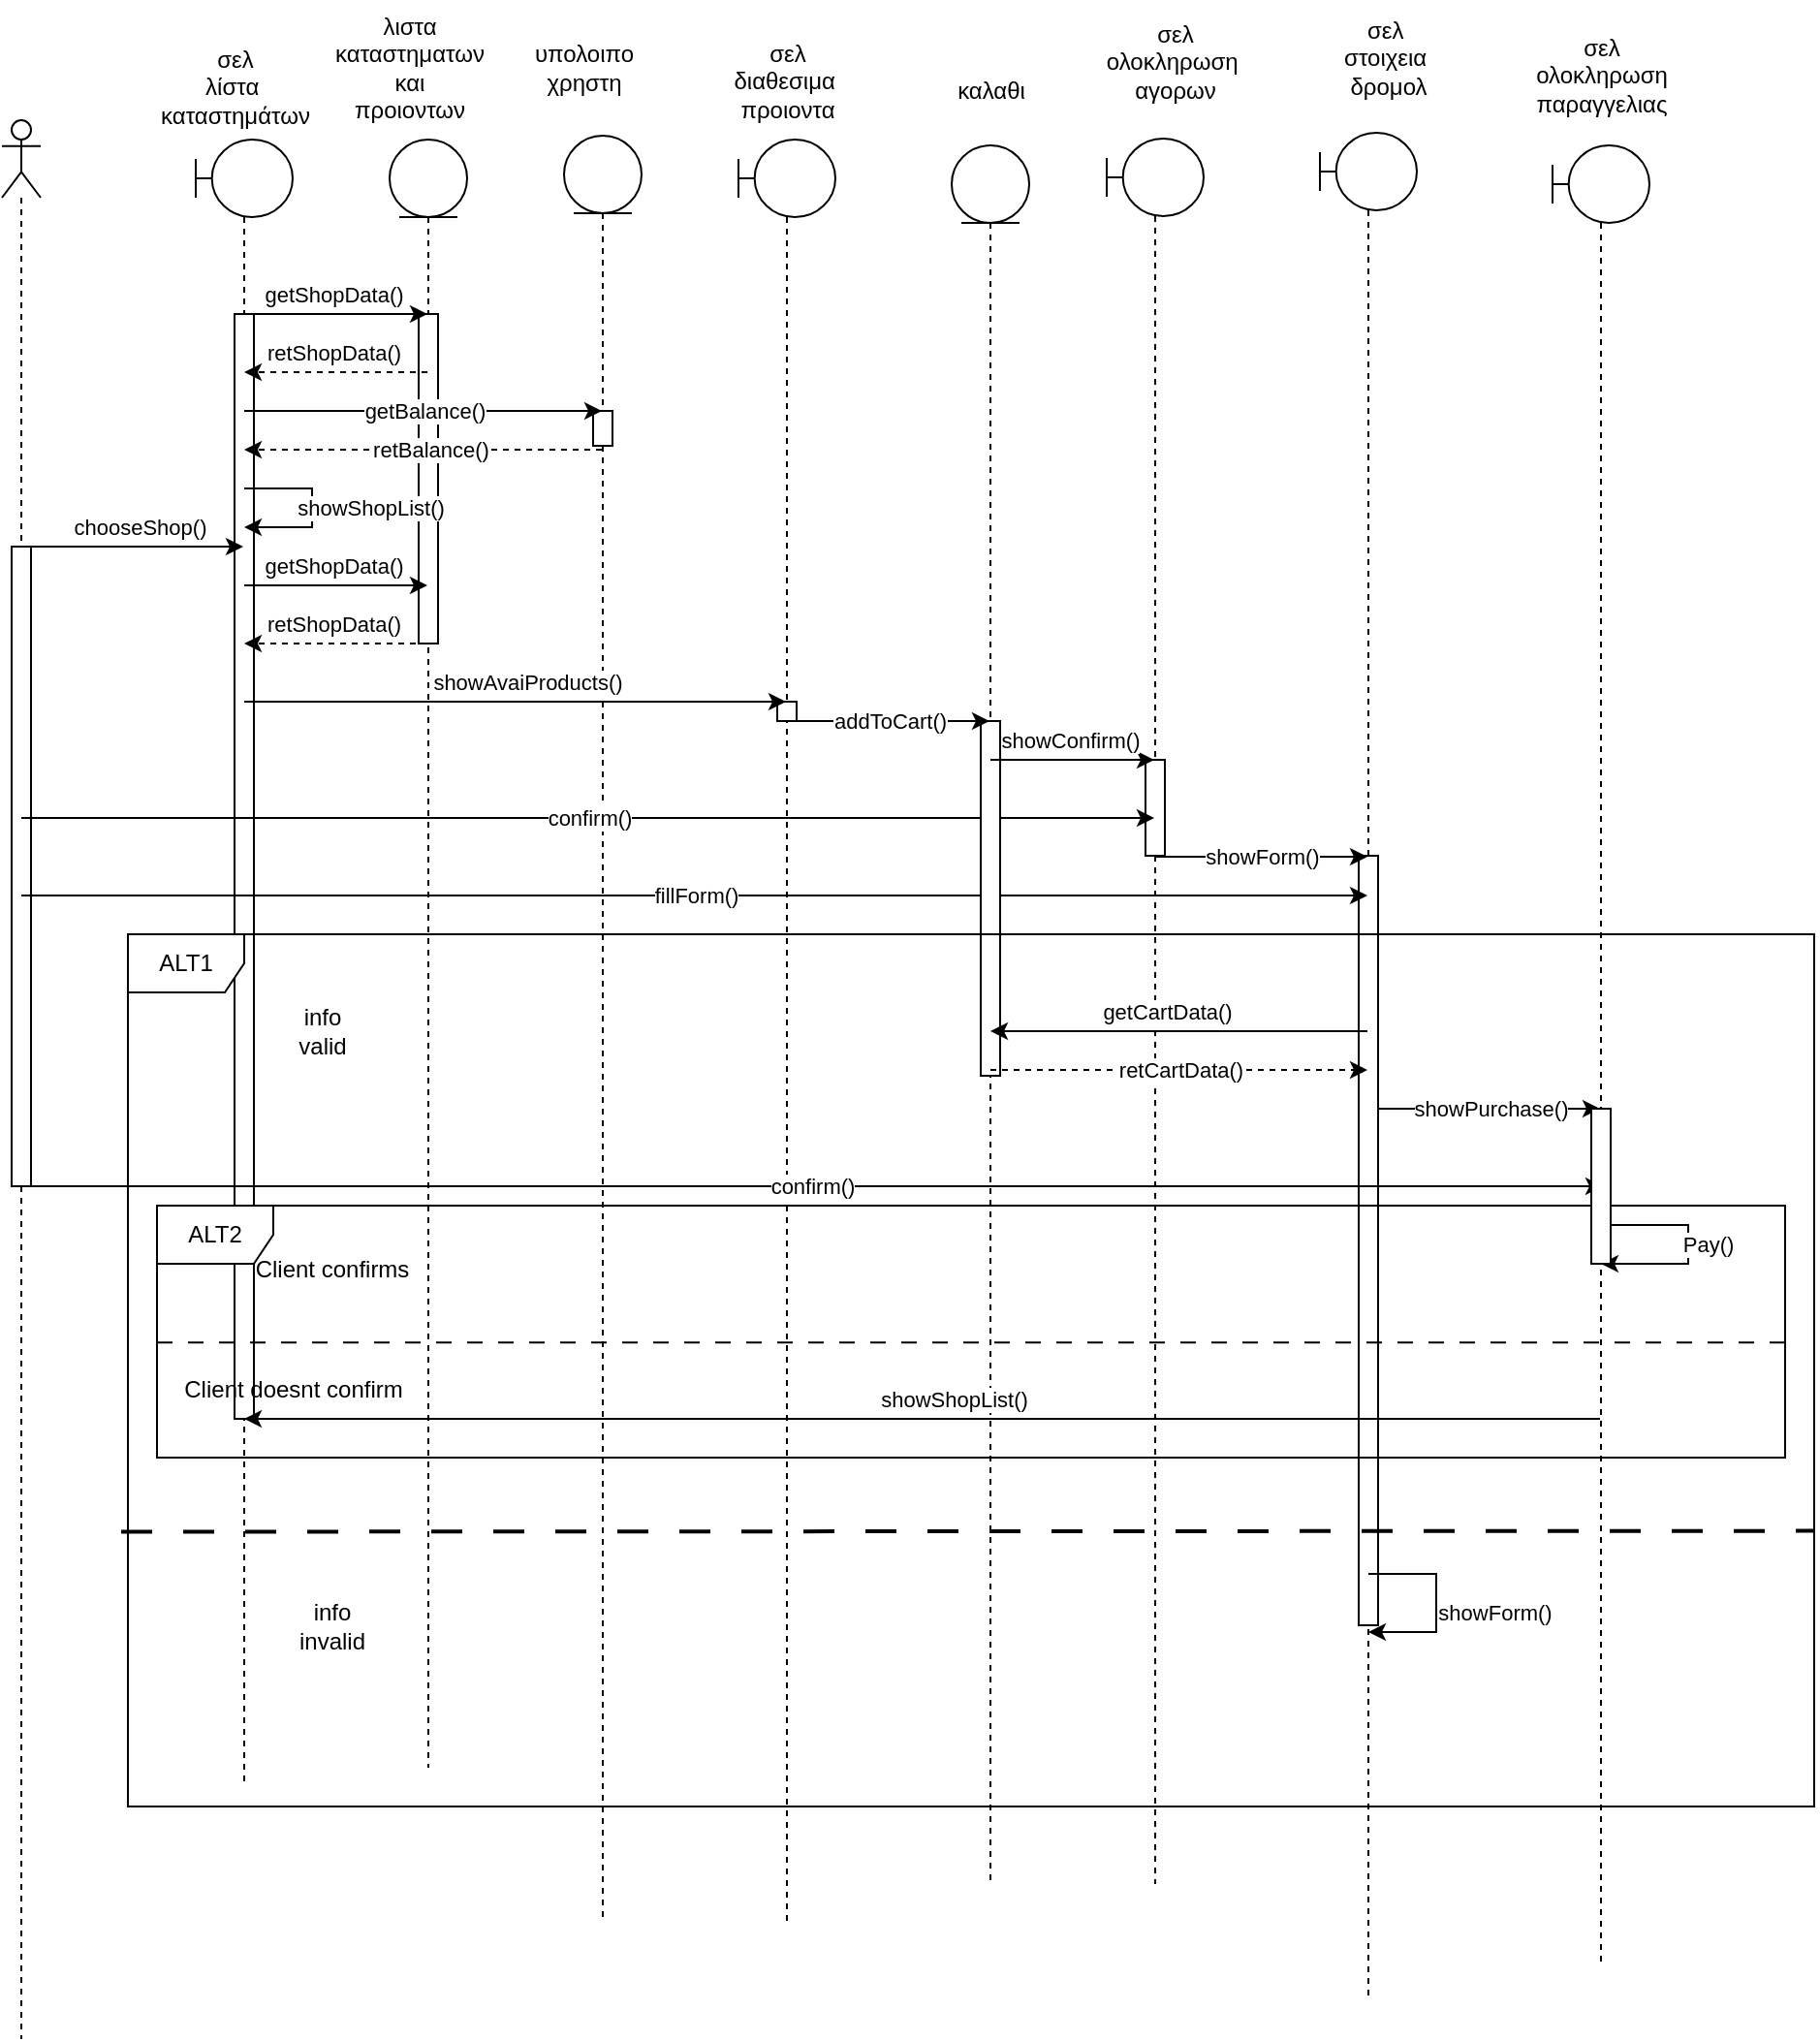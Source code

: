 <mxfile version="21.3.2" type="device">
  <diagram name="Σελίδα-1" id="HS7CzFAHFL2pYtwxHA1G">
    <mxGraphModel dx="1607" dy="2290" grid="1" gridSize="10" guides="1" tooltips="1" connect="1" arrows="1" fold="1" page="1" pageScale="1" pageWidth="1169" pageHeight="1654" math="0" shadow="0">
      <root>
        <mxCell id="0" />
        <mxCell id="1" parent="0" />
        <mxCell id="r8or9TRa4YRGoBzEQeFI-2" value="" style="shape=umlLifeline;perimeter=lifelinePerimeter;whiteSpace=wrap;html=1;container=1;dropTarget=0;collapsible=0;recursiveResize=0;outlineConnect=0;portConstraint=eastwest;newEdgeStyle={&quot;edgeStyle&quot;:&quot;elbowEdgeStyle&quot;,&quot;elbow&quot;:&quot;vertical&quot;,&quot;curved&quot;:0,&quot;rounded&quot;:0};participant=umlBoundary;" vertex="1" parent="1">
          <mxGeometry x="840" y="63" width="50" height="937" as="geometry" />
        </mxCell>
        <mxCell id="r8or9TRa4YRGoBzEQeFI-3" value="" style="shape=umlLifeline;perimeter=lifelinePerimeter;whiteSpace=wrap;html=1;container=1;dropTarget=0;collapsible=0;recursiveResize=0;outlineConnect=0;portConstraint=eastwest;newEdgeStyle={&quot;edgeStyle&quot;:&quot;elbowEdgeStyle&quot;,&quot;elbow&quot;:&quot;vertical&quot;,&quot;curved&quot;:0,&quot;rounded&quot;:0};participant=umlBoundary;" vertex="1" parent="1">
          <mxGeometry x="720" y="56.5" width="50" height="963.5" as="geometry" />
        </mxCell>
        <mxCell id="r8or9TRa4YRGoBzEQeFI-68" value="" style="html=1;points=[];perimeter=orthogonalPerimeter;outlineConnect=0;targetShapes=umlLifeline;portConstraint=eastwest;newEdgeStyle={&quot;edgeStyle&quot;:&quot;elbowEdgeStyle&quot;,&quot;elbow&quot;:&quot;vertical&quot;,&quot;curved&quot;:0,&quot;rounded&quot;:0};" vertex="1" parent="r8or9TRa4YRGoBzEQeFI-3">
          <mxGeometry x="20" y="373" width="10" height="397" as="geometry" />
        </mxCell>
        <mxCell id="r8or9TRa4YRGoBzEQeFI-4" value="" style="shape=umlLifeline;perimeter=lifelinePerimeter;whiteSpace=wrap;html=1;container=1;dropTarget=0;collapsible=0;recursiveResize=0;outlineConnect=0;portConstraint=eastwest;newEdgeStyle={&quot;edgeStyle&quot;:&quot;elbowEdgeStyle&quot;,&quot;elbow&quot;:&quot;vertical&quot;,&quot;curved&quot;:0,&quot;rounded&quot;:0};participant=umlBoundary;" vertex="1" parent="1">
          <mxGeometry x="610" y="59.5" width="50" height="900.5" as="geometry" />
        </mxCell>
        <mxCell id="r8or9TRa4YRGoBzEQeFI-67" value="" style="html=1;points=[];perimeter=orthogonalPerimeter;outlineConnect=0;targetShapes=umlLifeline;portConstraint=eastwest;newEdgeStyle={&quot;edgeStyle&quot;:&quot;elbowEdgeStyle&quot;,&quot;elbow&quot;:&quot;vertical&quot;,&quot;curved&quot;:0,&quot;rounded&quot;:0};" vertex="1" parent="r8or9TRa4YRGoBzEQeFI-4">
          <mxGeometry x="20" y="320.5" width="10" height="49.5" as="geometry" />
        </mxCell>
        <mxCell id="r8or9TRa4YRGoBzEQeFI-5" value="" style="shape=umlLifeline;perimeter=lifelinePerimeter;whiteSpace=wrap;html=1;container=1;dropTarget=0;collapsible=0;recursiveResize=0;outlineConnect=0;portConstraint=eastwest;newEdgeStyle={&quot;edgeStyle&quot;:&quot;elbowEdgeStyle&quot;,&quot;elbow&quot;:&quot;vertical&quot;,&quot;curved&quot;:0,&quot;rounded&quot;:0};participant=umlBoundary;" vertex="1" parent="1">
          <mxGeometry x="420" y="60" width="50" height="920" as="geometry" />
        </mxCell>
        <mxCell id="r8or9TRa4YRGoBzEQeFI-65" value="" style="html=1;points=[];perimeter=orthogonalPerimeter;outlineConnect=0;targetShapes=umlLifeline;portConstraint=eastwest;newEdgeStyle={&quot;edgeStyle&quot;:&quot;elbowEdgeStyle&quot;,&quot;elbow&quot;:&quot;vertical&quot;,&quot;curved&quot;:0,&quot;rounded&quot;:0};" vertex="1" parent="r8or9TRa4YRGoBzEQeFI-5">
          <mxGeometry x="20" y="290" width="10" height="10" as="geometry" />
        </mxCell>
        <mxCell id="r8or9TRa4YRGoBzEQeFI-6" value="" style="shape=umlLifeline;perimeter=lifelinePerimeter;whiteSpace=wrap;html=1;container=1;dropTarget=0;collapsible=0;recursiveResize=0;outlineConnect=0;portConstraint=eastwest;newEdgeStyle={&quot;edgeStyle&quot;:&quot;elbowEdgeStyle&quot;,&quot;elbow&quot;:&quot;vertical&quot;,&quot;curved&quot;:0,&quot;rounded&quot;:0};participant=umlBoundary;" vertex="1" parent="1">
          <mxGeometry x="140" y="60" width="50" height="850" as="geometry" />
        </mxCell>
        <mxCell id="r8or9TRa4YRGoBzEQeFI-62" value="" style="html=1;points=[];perimeter=orthogonalPerimeter;outlineConnect=0;targetShapes=umlLifeline;portConstraint=eastwest;newEdgeStyle={&quot;edgeStyle&quot;:&quot;elbowEdgeStyle&quot;,&quot;elbow&quot;:&quot;vertical&quot;,&quot;curved&quot;:0,&quot;rounded&quot;:0};" vertex="1" parent="r8or9TRa4YRGoBzEQeFI-6">
          <mxGeometry x="20" y="90" width="10" height="570" as="geometry" />
        </mxCell>
        <mxCell id="r8or9TRa4YRGoBzEQeFI-7" value="σελ&lt;br&gt;λίστα&amp;nbsp;&lt;br&gt;καταστημάτων" style="text;html=1;align=center;verticalAlign=middle;resizable=0;points=[];autosize=1;strokeColor=none;fillColor=none;" vertex="1" parent="1">
          <mxGeometry x="110" y="3" width="100" height="60" as="geometry" />
        </mxCell>
        <mxCell id="r8or9TRa4YRGoBzEQeFI-8" value="σελ&lt;br&gt;διαθεσιμα&amp;nbsp;&lt;br&gt;προιοντα" style="text;html=1;align=center;verticalAlign=middle;resizable=0;points=[];autosize=1;strokeColor=none;fillColor=none;" vertex="1" parent="1">
          <mxGeometry x="405" width="80" height="60" as="geometry" />
        </mxCell>
        <mxCell id="r8or9TRa4YRGoBzEQeFI-9" value="" style="shape=umlLifeline;perimeter=lifelinePerimeter;whiteSpace=wrap;html=1;container=1;dropTarget=0;collapsible=0;recursiveResize=0;outlineConnect=0;portConstraint=eastwest;newEdgeStyle={&quot;edgeStyle&quot;:&quot;elbowEdgeStyle&quot;,&quot;elbow&quot;:&quot;vertical&quot;,&quot;curved&quot;:0,&quot;rounded&quot;:0};participant=umlEntity;" vertex="1" parent="1">
          <mxGeometry x="240" y="60" width="40" height="840" as="geometry" />
        </mxCell>
        <mxCell id="r8or9TRa4YRGoBzEQeFI-63" value="" style="html=1;points=[];perimeter=orthogonalPerimeter;outlineConnect=0;targetShapes=umlLifeline;portConstraint=eastwest;newEdgeStyle={&quot;edgeStyle&quot;:&quot;elbowEdgeStyle&quot;,&quot;elbow&quot;:&quot;vertical&quot;,&quot;curved&quot;:0,&quot;rounded&quot;:0};" vertex="1" parent="r8or9TRa4YRGoBzEQeFI-9">
          <mxGeometry x="15" y="90" width="10" height="170" as="geometry" />
        </mxCell>
        <mxCell id="r8or9TRa4YRGoBzEQeFI-10" value="λιστα&lt;br&gt;καταστηματων&lt;br&gt;και&lt;br&gt;προιοντων" style="text;html=1;align=center;verticalAlign=middle;resizable=0;points=[];autosize=1;strokeColor=none;fillColor=none;" vertex="1" parent="1">
          <mxGeometry x="200" y="-12" width="100" height="70" as="geometry" />
        </mxCell>
        <mxCell id="r8or9TRa4YRGoBzEQeFI-11" value="" style="shape=umlLifeline;perimeter=lifelinePerimeter;whiteSpace=wrap;html=1;container=1;dropTarget=0;collapsible=0;recursiveResize=0;outlineConnect=0;portConstraint=eastwest;newEdgeStyle={&quot;edgeStyle&quot;:&quot;elbowEdgeStyle&quot;,&quot;elbow&quot;:&quot;vertical&quot;,&quot;curved&quot;:0,&quot;rounded&quot;:0};participant=umlEntity;" vertex="1" parent="1">
          <mxGeometry x="330" y="58" width="40" height="922" as="geometry" />
        </mxCell>
        <mxCell id="r8or9TRa4YRGoBzEQeFI-64" value="" style="html=1;points=[];perimeter=orthogonalPerimeter;outlineConnect=0;targetShapes=umlLifeline;portConstraint=eastwest;newEdgeStyle={&quot;edgeStyle&quot;:&quot;elbowEdgeStyle&quot;,&quot;elbow&quot;:&quot;vertical&quot;,&quot;curved&quot;:0,&quot;rounded&quot;:0};" vertex="1" parent="r8or9TRa4YRGoBzEQeFI-11">
          <mxGeometry x="15" y="142" width="10" height="18" as="geometry" />
        </mxCell>
        <mxCell id="r8or9TRa4YRGoBzEQeFI-12" value="" style="shape=umlLifeline;perimeter=lifelinePerimeter;whiteSpace=wrap;html=1;container=1;dropTarget=0;collapsible=0;recursiveResize=0;outlineConnect=0;portConstraint=eastwest;newEdgeStyle={&quot;edgeStyle&quot;:&quot;elbowEdgeStyle&quot;,&quot;elbow&quot;:&quot;vertical&quot;,&quot;curved&quot;:0,&quot;rounded&quot;:0};participant=umlActor;" vertex="1" parent="1">
          <mxGeometry x="40" y="50" width="20" height="990" as="geometry" />
        </mxCell>
        <mxCell id="r8or9TRa4YRGoBzEQeFI-61" value="" style="html=1;points=[];perimeter=orthogonalPerimeter;outlineConnect=0;targetShapes=umlLifeline;portConstraint=eastwest;newEdgeStyle={&quot;edgeStyle&quot;:&quot;elbowEdgeStyle&quot;,&quot;elbow&quot;:&quot;vertical&quot;,&quot;curved&quot;:0,&quot;rounded&quot;:0};" vertex="1" parent="r8or9TRa4YRGoBzEQeFI-12">
          <mxGeometry x="5" y="220" width="10" height="330" as="geometry" />
        </mxCell>
        <mxCell id="r8or9TRa4YRGoBzEQeFI-14" value="getShopData()" style="endArrow=classic;html=1;rounded=0;" edge="1" parent="1" source="r8or9TRa4YRGoBzEQeFI-6" target="r8or9TRa4YRGoBzEQeFI-9">
          <mxGeometry x="-0.04" y="10" width="50" height="50" relative="1" as="geometry">
            <mxPoint x="210" y="260" as="sourcePoint" />
            <mxPoint x="260" y="210" as="targetPoint" />
            <Array as="points">
              <mxPoint x="230" y="150" />
            </Array>
            <mxPoint as="offset" />
          </mxGeometry>
        </mxCell>
        <mxCell id="r8or9TRa4YRGoBzEQeFI-15" value="retShopData()" style="endArrow=classic;html=1;rounded=0;dashed=1;" edge="1" parent="1" source="r8or9TRa4YRGoBzEQeFI-9" target="r8or9TRa4YRGoBzEQeFI-6">
          <mxGeometry x="0.04" y="-10" width="50" height="50" relative="1" as="geometry">
            <mxPoint x="210" y="260" as="sourcePoint" />
            <mxPoint x="260" y="210" as="targetPoint" />
            <Array as="points">
              <mxPoint x="210" y="180" />
            </Array>
            <mxPoint as="offset" />
          </mxGeometry>
        </mxCell>
        <mxCell id="r8or9TRa4YRGoBzEQeFI-18" value="chooseShop()" style="endArrow=classic;html=1;rounded=0;" edge="1" parent="1" source="r8or9TRa4YRGoBzEQeFI-12" target="r8or9TRa4YRGoBzEQeFI-6">
          <mxGeometry x="0.054" y="10" width="50" height="50" relative="1" as="geometry">
            <mxPoint x="210" y="260" as="sourcePoint" />
            <mxPoint x="260" y="210" as="targetPoint" />
            <Array as="points">
              <mxPoint x="130" y="270" />
            </Array>
            <mxPoint as="offset" />
          </mxGeometry>
        </mxCell>
        <mxCell id="r8or9TRa4YRGoBzEQeFI-19" value="υπολοιπο&lt;br&gt;χρηστη" style="text;html=1;align=center;verticalAlign=middle;resizable=0;points=[];autosize=1;strokeColor=none;fillColor=none;" vertex="1" parent="1">
          <mxGeometry x="305" y="3" width="70" height="40" as="geometry" />
        </mxCell>
        <mxCell id="r8or9TRa4YRGoBzEQeFI-20" value="getShopData()" style="endArrow=classic;html=1;rounded=0;" edge="1" parent="1" source="r8or9TRa4YRGoBzEQeFI-6" target="r8or9TRa4YRGoBzEQeFI-9">
          <mxGeometry x="-0.04" y="10" width="50" height="50" relative="1" as="geometry">
            <mxPoint x="200" y="260" as="sourcePoint" />
            <mxPoint x="250" y="210" as="targetPoint" />
            <Array as="points">
              <mxPoint x="220" y="290" />
            </Array>
            <mxPoint as="offset" />
          </mxGeometry>
        </mxCell>
        <mxCell id="r8or9TRa4YRGoBzEQeFI-22" value="showAvaiProducts()" style="endArrow=classic;html=1;rounded=0;" edge="1" parent="1" source="r8or9TRa4YRGoBzEQeFI-6" target="r8or9TRa4YRGoBzEQeFI-5">
          <mxGeometry x="0.04" y="10" width="50" height="50" relative="1" as="geometry">
            <mxPoint x="200" y="260" as="sourcePoint" />
            <mxPoint x="250" y="210" as="targetPoint" />
            <Array as="points">
              <mxPoint x="310" y="350" />
            </Array>
            <mxPoint as="offset" />
          </mxGeometry>
        </mxCell>
        <mxCell id="r8or9TRa4YRGoBzEQeFI-24" value="confirm()" style="endArrow=classic;html=1;rounded=0;" edge="1" parent="1" source="r8or9TRa4YRGoBzEQeFI-12" target="r8or9TRa4YRGoBzEQeFI-4">
          <mxGeometry width="50" height="50" relative="1" as="geometry">
            <mxPoint x="330" y="260" as="sourcePoint" />
            <mxPoint x="380" y="210" as="targetPoint" />
            <Array as="points">
              <mxPoint x="470" y="410" />
            </Array>
          </mxGeometry>
        </mxCell>
        <mxCell id="r8or9TRa4YRGoBzEQeFI-25" value="σελ&lt;br&gt;ολοκληρωση&amp;nbsp;&lt;br&gt;αγορων" style="text;html=1;align=center;verticalAlign=middle;resizable=0;points=[];autosize=1;strokeColor=none;fillColor=none;" vertex="1" parent="1">
          <mxGeometry x="600" y="-10" width="90" height="60" as="geometry" />
        </mxCell>
        <mxCell id="r8or9TRa4YRGoBzEQeFI-26" value="σελ&amp;nbsp;&lt;br&gt;στοιχεια&amp;nbsp;&lt;br&gt;δρομολ" style="text;html=1;align=center;verticalAlign=middle;resizable=0;points=[];autosize=1;strokeColor=none;fillColor=none;" vertex="1" parent="1">
          <mxGeometry x="720" y="-12" width="70" height="60" as="geometry" />
        </mxCell>
        <mxCell id="r8or9TRa4YRGoBzEQeFI-28" value="fillForm()" style="endArrow=classic;html=1;rounded=0;" edge="1" parent="1" source="r8or9TRa4YRGoBzEQeFI-12" target="r8or9TRa4YRGoBzEQeFI-3">
          <mxGeometry width="50" height="50" relative="1" as="geometry">
            <mxPoint x="350" y="380" as="sourcePoint" />
            <mxPoint x="400" y="330" as="targetPoint" />
            <Array as="points">
              <mxPoint x="360" y="450" />
            </Array>
          </mxGeometry>
        </mxCell>
        <mxCell id="r8or9TRa4YRGoBzEQeFI-32" value="" style="shape=umlLifeline;perimeter=lifelinePerimeter;whiteSpace=wrap;html=1;container=1;dropTarget=0;collapsible=0;recursiveResize=0;outlineConnect=0;portConstraint=eastwest;newEdgeStyle={&quot;edgeStyle&quot;:&quot;elbowEdgeStyle&quot;,&quot;elbow&quot;:&quot;vertical&quot;,&quot;curved&quot;:0,&quot;rounded&quot;:0};participant=umlEntity;size=40;" vertex="1" parent="1">
          <mxGeometry x="530" y="63" width="40" height="897" as="geometry" />
        </mxCell>
        <mxCell id="r8or9TRa4YRGoBzEQeFI-66" value="" style="html=1;points=[];perimeter=orthogonalPerimeter;outlineConnect=0;targetShapes=umlLifeline;portConstraint=eastwest;newEdgeStyle={&quot;edgeStyle&quot;:&quot;elbowEdgeStyle&quot;,&quot;elbow&quot;:&quot;vertical&quot;,&quot;curved&quot;:0,&quot;rounded&quot;:0};" vertex="1" parent="r8or9TRa4YRGoBzEQeFI-32">
          <mxGeometry x="15" y="297" width="10" height="183" as="geometry" />
        </mxCell>
        <mxCell id="r8or9TRa4YRGoBzEQeFI-34" value="addToCart()" style="endArrow=classic;html=1;rounded=0;" edge="1" parent="1" source="r8or9TRa4YRGoBzEQeFI-5" target="r8or9TRa4YRGoBzEQeFI-32">
          <mxGeometry width="50" height="50" relative="1" as="geometry">
            <mxPoint x="500" y="310" as="sourcePoint" />
            <mxPoint x="550" y="260" as="targetPoint" />
            <Array as="points">
              <mxPoint x="500" y="360" />
            </Array>
          </mxGeometry>
        </mxCell>
        <mxCell id="r8or9TRa4YRGoBzEQeFI-36" value="καλαθι" style="text;html=1;align=center;verticalAlign=middle;resizable=0;points=[];autosize=1;strokeColor=none;fillColor=none;" vertex="1" parent="1">
          <mxGeometry x="520" y="20" width="60" height="30" as="geometry" />
        </mxCell>
        <mxCell id="r8or9TRa4YRGoBzEQeFI-37" value="showConfirm()" style="endArrow=classic;html=1;rounded=0;" edge="1" parent="1" source="r8or9TRa4YRGoBzEQeFI-32" target="r8or9TRa4YRGoBzEQeFI-4">
          <mxGeometry x="-0.045" y="10" width="50" height="50" relative="1" as="geometry">
            <mxPoint x="550" y="310" as="sourcePoint" />
            <mxPoint x="550" y="260" as="targetPoint" />
            <Array as="points">
              <mxPoint x="610" y="380" />
            </Array>
            <mxPoint as="offset" />
          </mxGeometry>
        </mxCell>
        <mxCell id="r8or9TRa4YRGoBzEQeFI-38" value="showForm()" style="endArrow=classic;html=1;rounded=0;" edge="1" parent="1" source="r8or9TRa4YRGoBzEQeFI-4" target="r8or9TRa4YRGoBzEQeFI-3">
          <mxGeometry x="0.004" width="50" height="50" relative="1" as="geometry">
            <mxPoint x="500" y="310" as="sourcePoint" />
            <mxPoint x="550" y="260" as="targetPoint" />
            <Array as="points">
              <mxPoint x="690" y="430" />
            </Array>
            <mxPoint as="offset" />
          </mxGeometry>
        </mxCell>
        <mxCell id="r8or9TRa4YRGoBzEQeFI-39" value="ALT1" style="shape=umlFrame;whiteSpace=wrap;html=1;pointerEvents=0;" vertex="1" parent="1">
          <mxGeometry x="105" y="470" width="870" height="450" as="geometry" />
        </mxCell>
        <mxCell id="r8or9TRa4YRGoBzEQeFI-40" value="info&lt;br&gt;valid" style="text;html=1;align=center;verticalAlign=middle;resizable=0;points=[];autosize=1;strokeColor=none;fillColor=none;" vertex="1" parent="1">
          <mxGeometry x="180" y="500" width="50" height="40" as="geometry" />
        </mxCell>
        <mxCell id="r8or9TRa4YRGoBzEQeFI-41" value="getCartData()" style="endArrow=classic;html=1;rounded=0;" edge="1" parent="1" source="r8or9TRa4YRGoBzEQeFI-3" target="r8or9TRa4YRGoBzEQeFI-32">
          <mxGeometry x="0.071" y="-10" width="50" height="50" relative="1" as="geometry">
            <mxPoint x="710" y="310" as="sourcePoint" />
            <mxPoint x="760" y="260" as="targetPoint" />
            <Array as="points">
              <mxPoint x="650" y="520" />
            </Array>
            <mxPoint as="offset" />
          </mxGeometry>
        </mxCell>
        <mxCell id="r8or9TRa4YRGoBzEQeFI-42" value="σελ&lt;br&gt;ολοκληρωση&lt;br&gt;παραγγελιας" style="text;html=1;align=center;verticalAlign=middle;resizable=0;points=[];autosize=1;strokeColor=none;fillColor=none;" vertex="1" parent="1">
          <mxGeometry x="820" y="-3.5" width="90" height="60" as="geometry" />
        </mxCell>
        <mxCell id="r8or9TRa4YRGoBzEQeFI-43" value="showPurchase()" style="endArrow=classic;html=1;rounded=0;" edge="1" parent="1" target="r8or9TRa4YRGoBzEQeFI-2">
          <mxGeometry width="50" height="50" relative="1" as="geometry">
            <mxPoint x="750" y="560" as="sourcePoint" />
            <mxPoint x="760" y="400" as="targetPoint" />
            <Array as="points" />
          </mxGeometry>
        </mxCell>
        <mxCell id="r8or9TRa4YRGoBzEQeFI-44" value="confirm()" style="endArrow=classic;html=1;rounded=0;" edge="1" parent="1" source="r8or9TRa4YRGoBzEQeFI-12">
          <mxGeometry width="50" height="50" relative="1" as="geometry">
            <mxPoint x="280" y="600" as="sourcePoint" />
            <mxPoint x="866" y="600" as="targetPoint" />
            <Array as="points">
              <mxPoint x="701" y="600" />
            </Array>
          </mxGeometry>
        </mxCell>
        <mxCell id="r8or9TRa4YRGoBzEQeFI-45" value="Pay()" style="endArrow=classic;html=1;rounded=0;" edge="1" parent="1" source="r8or9TRa4YRGoBzEQeFI-2" target="r8or9TRa4YRGoBzEQeFI-2">
          <mxGeometry y="10" width="50" height="50" relative="1" as="geometry">
            <mxPoint x="660" y="510" as="sourcePoint" />
            <mxPoint x="710" y="460" as="targetPoint" />
            <Array as="points">
              <mxPoint x="890" y="620" />
              <mxPoint x="910" y="620" />
              <mxPoint x="910" y="640" />
            </Array>
            <mxPoint as="offset" />
          </mxGeometry>
        </mxCell>
        <mxCell id="r8or9TRa4YRGoBzEQeFI-46" value="ALT2" style="shape=umlFrame;whiteSpace=wrap;html=1;pointerEvents=0;" vertex="1" parent="1">
          <mxGeometry x="120" y="610" width="840" height="130" as="geometry" />
        </mxCell>
        <mxCell id="r8or9TRa4YRGoBzEQeFI-47" value="" style="endArrow=none;dashed=1;html=1;rounded=0;exitX=0;exitY=0.543;exitDx=0;exitDy=0;exitPerimeter=0;entryX=1;entryY=0.543;entryDx=0;entryDy=0;entryPerimeter=0;dashPattern=8 8;" edge="1" parent="1" source="r8or9TRa4YRGoBzEQeFI-46" target="r8or9TRa4YRGoBzEQeFI-46">
          <mxGeometry width="50" height="50" relative="1" as="geometry">
            <mxPoint x="460" y="580" as="sourcePoint" />
            <mxPoint x="510" y="530" as="targetPoint" />
          </mxGeometry>
        </mxCell>
        <mxCell id="r8or9TRa4YRGoBzEQeFI-48" value="Client confirms&lt;br&gt;" style="text;html=1;align=center;verticalAlign=middle;resizable=0;points=[];autosize=1;strokeColor=none;fillColor=none;" vertex="1" parent="1">
          <mxGeometry x="160" y="628" width="100" height="30" as="geometry" />
        </mxCell>
        <mxCell id="r8or9TRa4YRGoBzEQeFI-49" value="Client doesnt confirm" style="text;html=1;align=center;verticalAlign=middle;resizable=0;points=[];autosize=1;strokeColor=none;fillColor=none;" vertex="1" parent="1">
          <mxGeometry x="120" y="690" width="140" height="30" as="geometry" />
        </mxCell>
        <mxCell id="r8or9TRa4YRGoBzEQeFI-50" value="" style="endArrow=classic;html=1;rounded=0;" edge="1" parent="1" source="r8or9TRa4YRGoBzEQeFI-2" target="r8or9TRa4YRGoBzEQeFI-6">
          <mxGeometry width="50" height="50" relative="1" as="geometry">
            <mxPoint x="690" y="700" as="sourcePoint" />
            <mxPoint x="740" y="650" as="targetPoint" />
            <Array as="points">
              <mxPoint x="570" y="720" />
            </Array>
          </mxGeometry>
        </mxCell>
        <mxCell id="r8or9TRa4YRGoBzEQeFI-51" value="showShopList()" style="edgeLabel;html=1;align=center;verticalAlign=middle;resizable=0;points=[];" vertex="1" connectable="0" parent="r8or9TRa4YRGoBzEQeFI-50">
          <mxGeometry x="-0.003" relative="1" as="geometry">
            <mxPoint x="15" y="-10" as="offset" />
          </mxGeometry>
        </mxCell>
        <mxCell id="r8or9TRa4YRGoBzEQeFI-52" value="" style="endArrow=none;dashed=1;html=1;dashPattern=8 8;strokeWidth=2;rounded=0;exitX=-0.004;exitY=0.685;exitDx=0;exitDy=0;exitPerimeter=0;entryX=1;entryY=0.684;entryDx=0;entryDy=0;entryPerimeter=0;" edge="1" parent="1" source="r8or9TRa4YRGoBzEQeFI-39" target="r8or9TRa4YRGoBzEQeFI-39">
          <mxGeometry width="50" height="50" relative="1" as="geometry">
            <mxPoint x="610" y="660" as="sourcePoint" />
            <mxPoint x="1019.765" y="780" as="targetPoint" />
          </mxGeometry>
        </mxCell>
        <mxCell id="r8or9TRa4YRGoBzEQeFI-53" value="info&lt;br&gt;invalid" style="text;html=1;align=center;verticalAlign=middle;resizable=0;points=[];autosize=1;strokeColor=none;fillColor=none;" vertex="1" parent="1">
          <mxGeometry x="180" y="807" width="60" height="40" as="geometry" />
        </mxCell>
        <mxCell id="r8or9TRa4YRGoBzEQeFI-54" value="showForm()" style="endArrow=classic;html=1;rounded=0;" edge="1" parent="1" source="r8or9TRa4YRGoBzEQeFI-3" target="r8or9TRa4YRGoBzEQeFI-3">
          <mxGeometry x="0.099" y="30" width="50" height="50" relative="1" as="geometry">
            <mxPoint x="630" y="660" as="sourcePoint" />
            <mxPoint x="680" y="610" as="targetPoint" />
            <Array as="points">
              <mxPoint x="780" y="800" />
              <mxPoint x="780" y="830" />
            </Array>
            <mxPoint as="offset" />
          </mxGeometry>
        </mxCell>
        <mxCell id="r8or9TRa4YRGoBzEQeFI-56" value="getBalance()" style="endArrow=classic;html=1;rounded=0;" edge="1" parent="1" source="r8or9TRa4YRGoBzEQeFI-6" target="r8or9TRa4YRGoBzEQeFI-11">
          <mxGeometry width="50" height="50" relative="1" as="geometry">
            <mxPoint x="260" y="200" as="sourcePoint" />
            <mxPoint x="310" y="150" as="targetPoint" />
            <Array as="points">
              <mxPoint x="260" y="200" />
            </Array>
          </mxGeometry>
        </mxCell>
        <mxCell id="r8or9TRa4YRGoBzEQeFI-57" value="retBalance()" style="endArrow=classic;html=1;rounded=0;strokeColor=default;dashed=1;" edge="1" parent="1" source="r8or9TRa4YRGoBzEQeFI-11" target="r8or9TRa4YRGoBzEQeFI-6">
          <mxGeometry x="-0.033" width="50" height="50" relative="1" as="geometry">
            <mxPoint x="260" y="200" as="sourcePoint" />
            <mxPoint x="310" y="150" as="targetPoint" />
            <Array as="points">
              <mxPoint x="260" y="220" />
            </Array>
            <mxPoint as="offset" />
          </mxGeometry>
        </mxCell>
        <mxCell id="r8or9TRa4YRGoBzEQeFI-58" value="retShopData()" style="endArrow=classic;html=1;rounded=0;dashed=1;" edge="1" parent="1" source="r8or9TRa4YRGoBzEQeFI-9" target="r8or9TRa4YRGoBzEQeFI-6">
          <mxGeometry x="0.04" y="-10" width="50" height="50" relative="1" as="geometry">
            <mxPoint x="200" y="320" as="sourcePoint" />
            <mxPoint x="250" y="270" as="targetPoint" />
            <Array as="points">
              <mxPoint x="230" y="320" />
            </Array>
            <mxPoint as="offset" />
          </mxGeometry>
        </mxCell>
        <mxCell id="r8or9TRa4YRGoBzEQeFI-59" value="showShopList()" style="endArrow=classic;html=1;rounded=0;" edge="1" parent="1" source="r8or9TRa4YRGoBzEQeFI-6" target="r8or9TRa4YRGoBzEQeFI-6">
          <mxGeometry y="30" width="50" height="50" relative="1" as="geometry">
            <mxPoint x="200" y="320" as="sourcePoint" />
            <mxPoint x="250" y="270" as="targetPoint" />
            <Array as="points">
              <mxPoint x="200" y="240" />
              <mxPoint x="200" y="260" />
            </Array>
            <mxPoint as="offset" />
          </mxGeometry>
        </mxCell>
        <mxCell id="r8or9TRa4YRGoBzEQeFI-60" value="retCartData()" style="endArrow=classic;html=1;rounded=0;dashed=1;" edge="1" parent="1" source="r8or9TRa4YRGoBzEQeFI-32" target="r8or9TRa4YRGoBzEQeFI-3">
          <mxGeometry width="50" height="50" relative="1" as="geometry">
            <mxPoint x="730" y="440" as="sourcePoint" />
            <mxPoint x="780" y="390" as="targetPoint" />
            <Array as="points">
              <mxPoint x="650" y="540" />
            </Array>
          </mxGeometry>
        </mxCell>
        <mxCell id="r8or9TRa4YRGoBzEQeFI-69" value="" style="html=1;points=[];perimeter=orthogonalPerimeter;outlineConnect=0;targetShapes=umlLifeline;portConstraint=eastwest;newEdgeStyle={&quot;edgeStyle&quot;:&quot;elbowEdgeStyle&quot;,&quot;elbow&quot;:&quot;vertical&quot;,&quot;curved&quot;:0,&quot;rounded&quot;:0};" vertex="1" parent="1">
          <mxGeometry x="860" y="560" width="10" height="80" as="geometry" />
        </mxCell>
      </root>
    </mxGraphModel>
  </diagram>
</mxfile>
